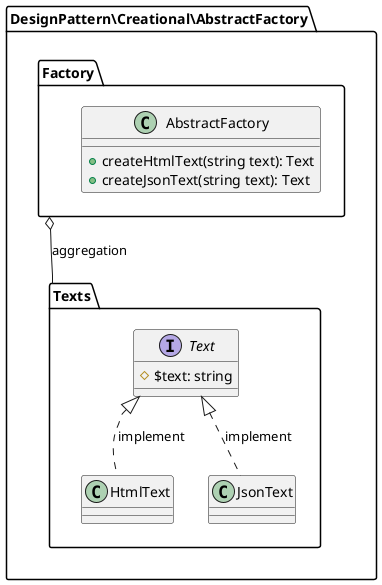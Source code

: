 @startuml

namespace DesignPattern\Creational\AbstractFactory {
    package Factory {
        class AbstractFactory {
                +createHtmlText(string text): Text
                +createJsonText(string text): Text
        }
    }

    package Texts {
        interface Text {
            #$text: string
        }
        class HtmlText
        class JsonText

        HtmlText .up.|> Text : implement
        JsonText .up.|> Text : implement
    }

    Factory o-- Texts : aggregation
}

@enduml
